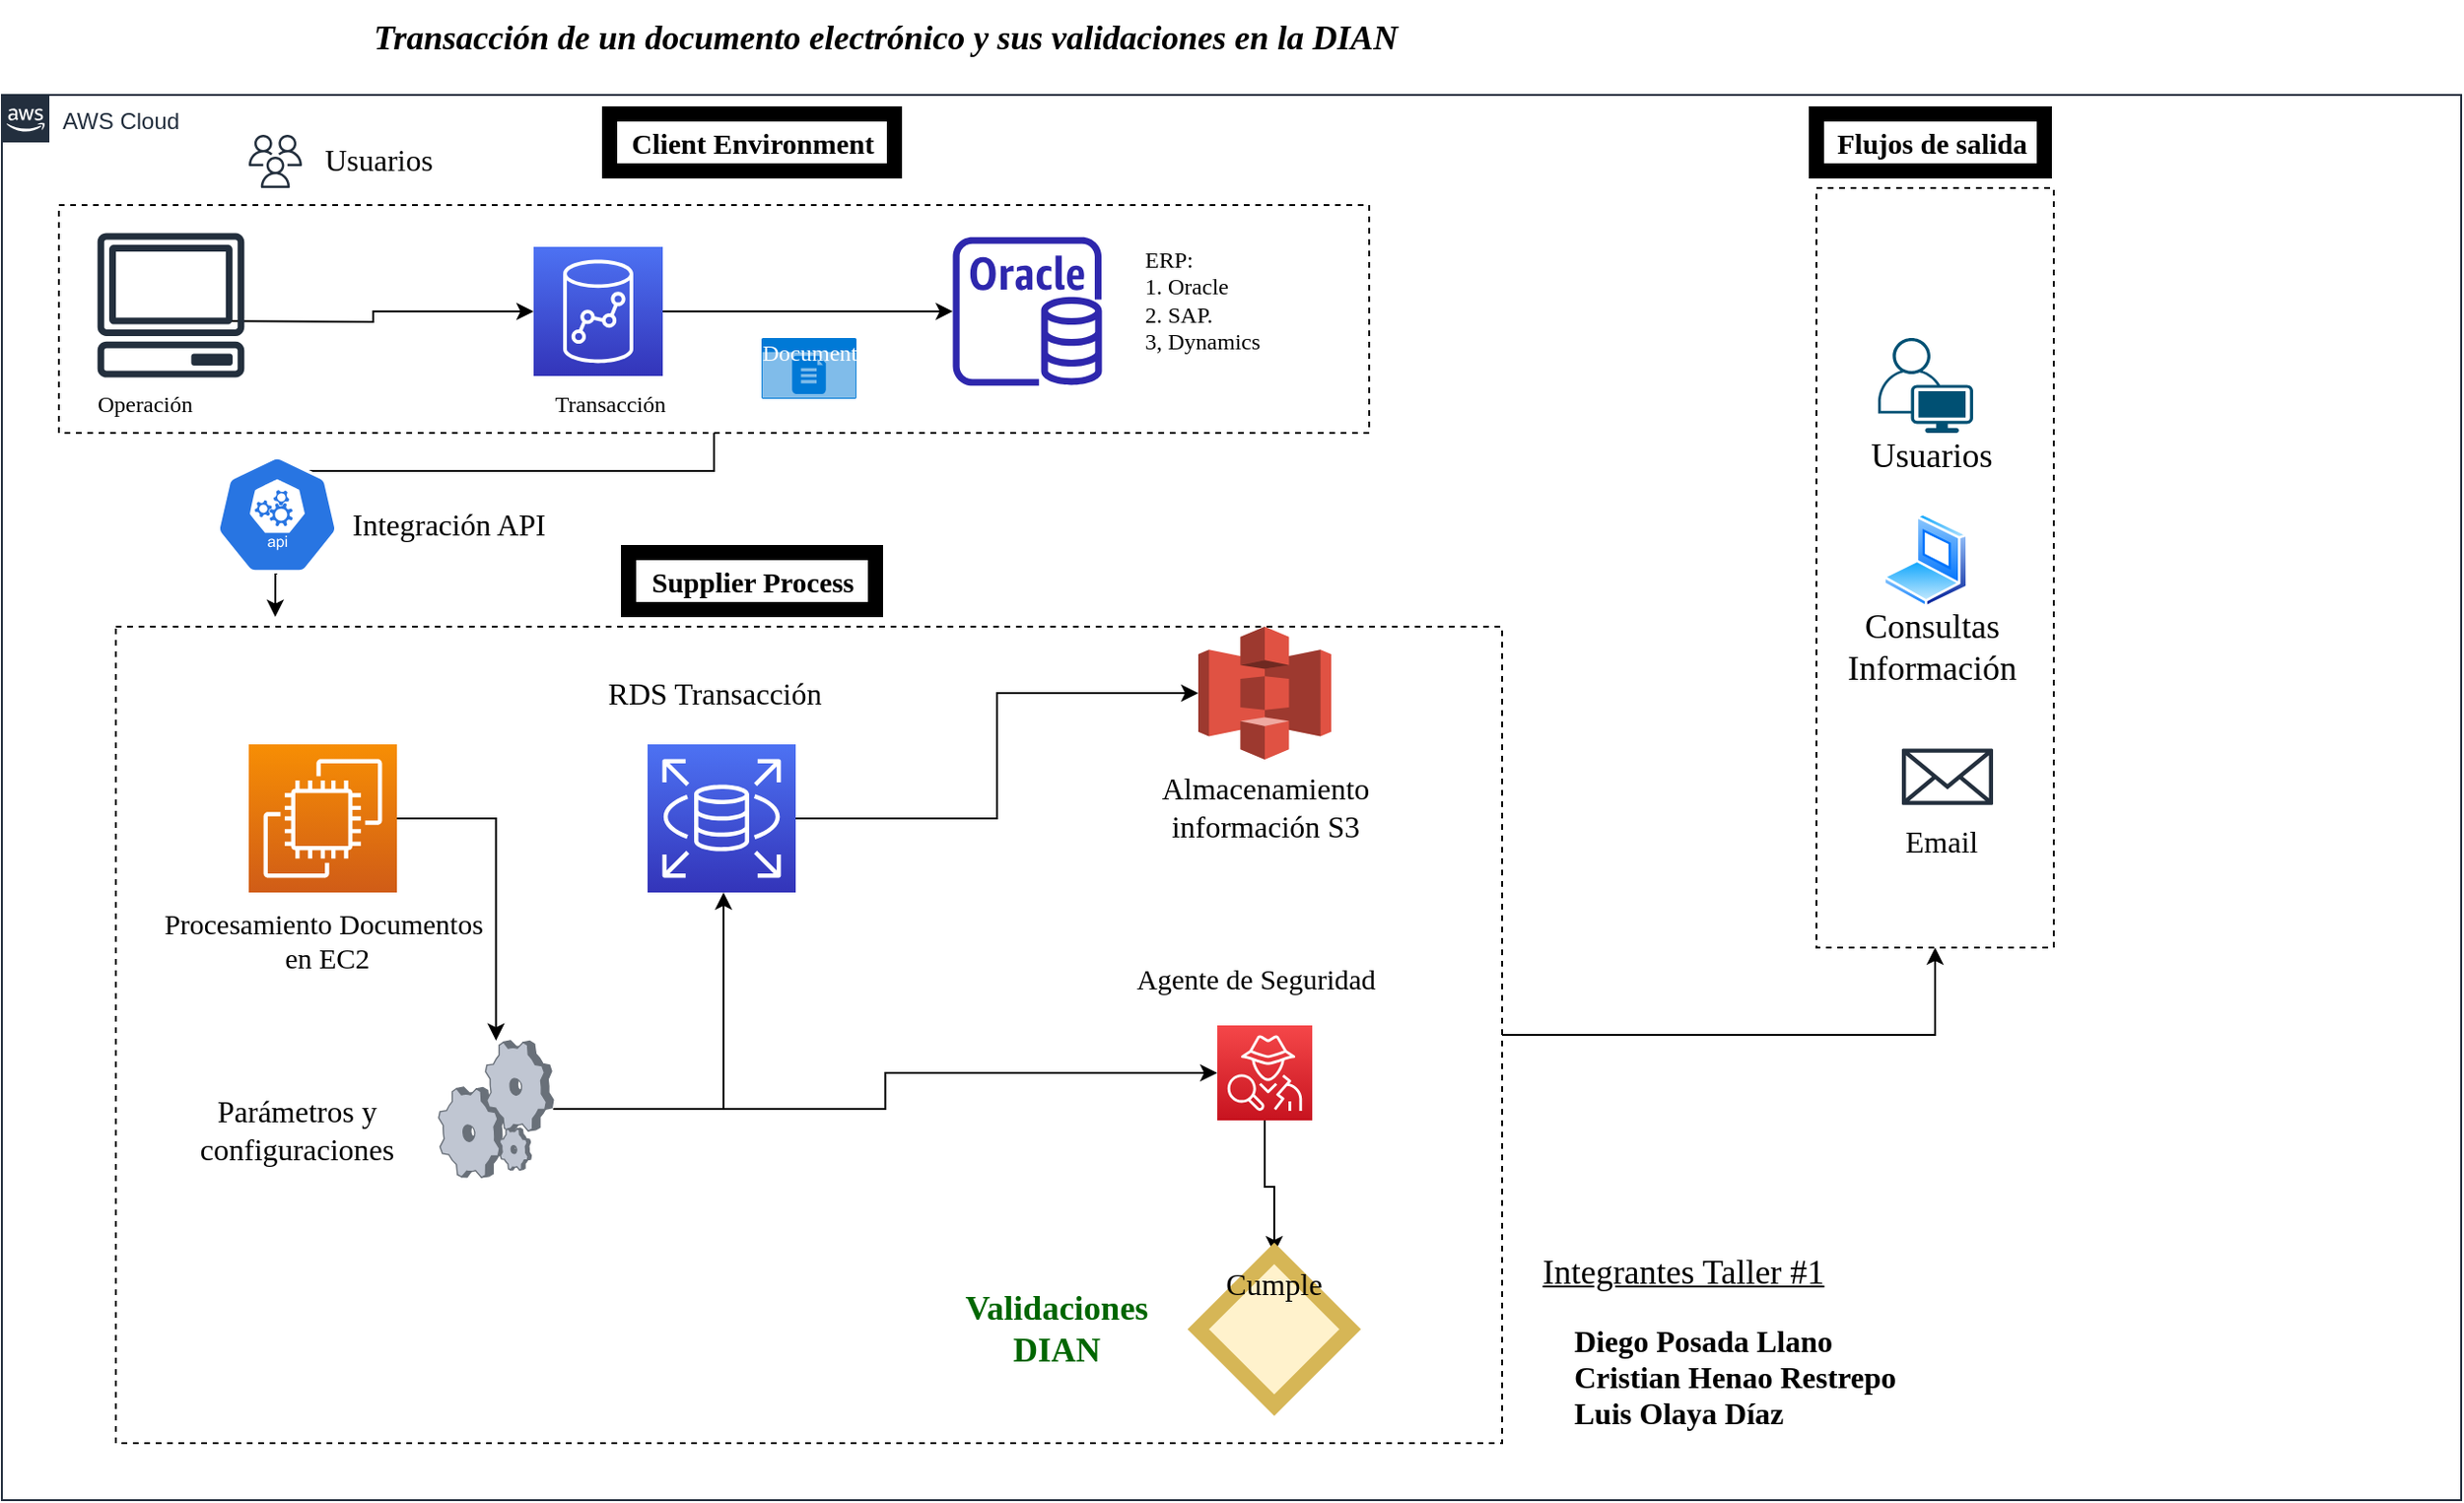 <mxfile version="20.8.16" type="github">
  <diagram id="Ht1M8jgEwFfnCIfOTk4-" name="Page-1">
    <mxGraphModel dx="1258" dy="679" grid="1" gridSize="10" guides="1" tooltips="1" connect="1" arrows="1" fold="1" page="1" pageScale="1" pageWidth="1169" pageHeight="827" math="0" shadow="0">
      <root>
        <mxCell id="0" />
        <mxCell id="1" parent="0" />
        <mxCell id="UEzPUAAOIrF-is8g5C7q-74" value="AWS Cloud" style="points=[[0,0],[0.25,0],[0.5,0],[0.75,0],[1,0],[1,0.25],[1,0.5],[1,0.75],[1,1],[0.75,1],[0.5,1],[0.25,1],[0,1],[0,0.75],[0,0.5],[0,0.25]];outlineConnect=0;gradientColor=none;html=1;whiteSpace=wrap;fontSize=12;fontStyle=0;shape=mxgraph.aws4.group;grIcon=mxgraph.aws4.group_aws_cloud_alt;strokeColor=#232F3E;fillColor=none;verticalAlign=top;align=left;spacingLeft=30;fontColor=#232F3E;dashed=0;labelBackgroundColor=#ffffff;container=1;pointerEvents=0;collapsible=0;recursiveResize=0;" parent="1" vertex="1">
          <mxGeometry x="30" y="70" width="1295" height="740" as="geometry" />
        </mxCell>
        <mxCell id="0n0h4sU87K0MHA_mlyvU-6" style="edgeStyle=orthogonalEdgeStyle;rounded=0;orthogonalLoop=1;jettySize=auto;html=1;exitX=1;exitY=0.5;exitDx=0;exitDy=0;exitPerimeter=0;" parent="UEzPUAAOIrF-is8g5C7q-74" source="0n0h4sU87K0MHA_mlyvU-4" target="0n0h4sU87K0MHA_mlyvU-5" edge="1">
          <mxGeometry relative="1" as="geometry" />
        </mxCell>
        <mxCell id="0n0h4sU87K0MHA_mlyvU-4" value="" style="sketch=0;points=[[0,0,0],[0.25,0,0],[0.5,0,0],[0.75,0,0],[1,0,0],[0,1,0],[0.25,1,0],[0.5,1,0],[0.75,1,0],[1,1,0],[0,0.25,0],[0,0.5,0],[0,0.75,0],[1,0.25,0],[1,0.5,0],[1,0.75,0]];outlineConnect=0;fontColor=#232F3E;gradientColor=#4D72F3;gradientDirection=north;fillColor=#3334B9;strokeColor=#ffffff;dashed=0;verticalLabelPosition=bottom;verticalAlign=top;align=center;html=1;fontSize=12;fontStyle=0;aspect=fixed;shape=mxgraph.aws4.resourceIcon;resIcon=mxgraph.aws4.redshift;" parent="UEzPUAAOIrF-is8g5C7q-74" vertex="1">
          <mxGeometry x="280" y="80" width="68" height="68" as="geometry" />
        </mxCell>
        <mxCell id="0n0h4sU87K0MHA_mlyvU-5" value="" style="sketch=0;outlineConnect=0;fontColor=#232F3E;gradientColor=none;fillColor=#2E27AD;strokeColor=none;dashed=0;verticalLabelPosition=bottom;verticalAlign=top;align=center;html=1;fontSize=12;fontStyle=0;aspect=fixed;pointerEvents=1;shape=mxgraph.aws4.rds_oracle_instance;" parent="UEzPUAAOIrF-is8g5C7q-74" vertex="1">
          <mxGeometry x="500.75" y="74.75" width="78.5" height="78.5" as="geometry" />
        </mxCell>
        <mxCell id="0n0h4sU87K0MHA_mlyvU-12" style="edgeStyle=orthogonalEdgeStyle;rounded=0;orthogonalLoop=1;jettySize=auto;html=1;entryX=0;entryY=0.5;entryDx=0;entryDy=0;entryPerimeter=0;fontFamily=Times New Roman;" parent="UEzPUAAOIrF-is8g5C7q-74" target="0n0h4sU87K0MHA_mlyvU-4" edge="1">
          <mxGeometry relative="1" as="geometry">
            <mxPoint x="110" y="119" as="sourcePoint" />
          </mxGeometry>
        </mxCell>
        <mxCell id="0n0h4sU87K0MHA_mlyvU-3" value="Operación" style="text;html=1;align=center;verticalAlign=middle;resizable=0;points=[];autosize=1;strokeColor=none;fillColor=none;fontFamily=Times New Roman;" parent="UEzPUAAOIrF-is8g5C7q-74" vertex="1">
          <mxGeometry x="40" y="148" width="70" height="30" as="geometry" />
        </mxCell>
        <mxCell id="0n0h4sU87K0MHA_mlyvU-58" style="edgeStyle=orthogonalEdgeStyle;rounded=0;orthogonalLoop=1;jettySize=auto;html=1;entryX=0.676;entryY=0.408;entryDx=0;entryDy=0;entryPerimeter=0;fontFamily=Times New Roman;fontSize=16;" parent="UEzPUAAOIrF-is8g5C7q-74" source="UEzPUAAOIrF-is8g5C7q-107" target="0n0h4sU87K0MHA_mlyvU-55" edge="1">
          <mxGeometry relative="1" as="geometry" />
        </mxCell>
        <mxCell id="UEzPUAAOIrF-is8g5C7q-107" value="" style="rounded=0;whiteSpace=wrap;html=1;labelBackgroundColor=none;fillColor=none;dashed=1;container=1;pointerEvents=0;collapsible=0;recursiveResize=0;" parent="UEzPUAAOIrF-is8g5C7q-74" vertex="1">
          <mxGeometry x="30" y="58" width="690" height="120" as="geometry" />
        </mxCell>
        <mxCell id="0n0h4sU87K0MHA_mlyvU-8" value="ERP:&lt;br&gt;1. Oracle&lt;br&gt;2. SAP.&lt;br&gt;&lt;div style=&quot;&quot;&gt;&lt;span style=&quot;background-color: initial;&quot;&gt;3, Dynamics&lt;/span&gt;&lt;/div&gt;" style="text;html=1;align=left;verticalAlign=middle;resizable=0;points=[];autosize=1;strokeColor=none;fillColor=none;fontFamily=Times New Roman;" parent="UEzPUAAOIrF-is8g5C7q-107" vertex="1">
          <mxGeometry x="570" y="14.75" width="80" height="70" as="geometry" />
        </mxCell>
        <mxCell id="0n0h4sU87K0MHA_mlyvU-7" value="Transacción" style="text;html=1;align=center;verticalAlign=middle;resizable=0;points=[];autosize=1;strokeColor=none;fillColor=none;fontFamily=Times New Roman;" parent="UEzPUAAOIrF-is8g5C7q-107" vertex="1">
          <mxGeometry x="250" y="90" width="80" height="30" as="geometry" />
        </mxCell>
        <mxCell id="0n0h4sU87K0MHA_mlyvU-14" value="" style="sketch=0;outlineConnect=0;fontColor=#232F3E;gradientColor=none;fillColor=#232F3D;strokeColor=none;dashed=0;verticalLabelPosition=bottom;verticalAlign=top;align=center;html=1;fontSize=12;fontStyle=0;aspect=fixed;pointerEvents=1;shape=mxgraph.aws4.client;strokeWidth=8;fontFamily=Times New Roman;" parent="UEzPUAAOIrF-is8g5C7q-107" vertex="1">
          <mxGeometry x="20" y="14.75" width="78" height="76" as="geometry" />
        </mxCell>
        <mxCell id="0n0h4sU87K0MHA_mlyvU-62" value="Document" style="html=1;strokeColor=none;fillColor=#0079D6;labelPosition=center;verticalLabelPosition=middle;verticalAlign=top;align=center;fontSize=12;outlineConnect=0;spacingTop=-6;fontColor=#FFFFFF;sketch=0;shape=mxgraph.sitemap.document;strokeWidth=8;fontFamily=Times New Roman;" parent="UEzPUAAOIrF-is8g5C7q-107" vertex="1">
          <mxGeometry x="370" y="70" width="50" height="32" as="geometry" />
        </mxCell>
        <mxCell id="0n0h4sU87K0MHA_mlyvU-13" value="&lt;b&gt;&lt;font style=&quot;font-size: 15px;&quot;&gt;Client Environment&lt;/font&gt;&lt;/b&gt;" style="text;html=1;align=center;verticalAlign=middle;resizable=0;points=[];autosize=1;strokeColor=default;fillColor=none;fontFamily=Times New Roman;strokeWidth=8;" parent="UEzPUAAOIrF-is8g5C7q-74" vertex="1">
          <mxGeometry x="320" y="10" width="150" height="30" as="geometry" />
        </mxCell>
        <mxCell id="0n0h4sU87K0MHA_mlyvU-158" style="edgeStyle=orthogonalEdgeStyle;rounded=0;orthogonalLoop=1;jettySize=auto;html=1;entryX=0.5;entryY=1;entryDx=0;entryDy=0;fontFamily=Times New Roman;fontSize=18;" parent="UEzPUAAOIrF-is8g5C7q-74" source="0n0h4sU87K0MHA_mlyvU-9" target="0n0h4sU87K0MHA_mlyvU-133" edge="1">
          <mxGeometry relative="1" as="geometry" />
        </mxCell>
        <mxCell id="0n0h4sU87K0MHA_mlyvU-9" value="" style="rounded=0;whiteSpace=wrap;html=1;labelBackgroundColor=none;fillColor=none;dashed=1;container=1;pointerEvents=0;collapsible=0;recursiveResize=0;" parent="UEzPUAAOIrF-is8g5C7q-74" vertex="1">
          <mxGeometry x="60" y="280" width="730" height="430" as="geometry" />
        </mxCell>
        <mxCell id="0n0h4sU87K0MHA_mlyvU-54" style="edgeStyle=orthogonalEdgeStyle;rounded=0;orthogonalLoop=1;jettySize=auto;html=1;entryX=0.5;entryY=0;entryDx=0;entryDy=0;fontFamily=Times New Roman;fontSize=16;" parent="0n0h4sU87K0MHA_mlyvU-9" source="0n0h4sU87K0MHA_mlyvU-19" target="0n0h4sU87K0MHA_mlyvU-53" edge="1">
          <mxGeometry relative="1" as="geometry" />
        </mxCell>
        <mxCell id="0n0h4sU87K0MHA_mlyvU-19" value="" style="sketch=0;points=[[0,0,0],[0.25,0,0],[0.5,0,0],[0.75,0,0],[1,0,0],[0,1,0],[0.25,1,0],[0.5,1,0],[0.75,1,0],[1,1,0],[0,0.25,0],[0,0.5,0],[0,0.75,0],[1,0.25,0],[1,0.5,0],[1,0.75,0]];outlineConnect=0;fontColor=#232F3E;gradientColor=#F54749;gradientDirection=north;fillColor=#C7131F;strokeColor=#ffffff;dashed=0;verticalLabelPosition=bottom;verticalAlign=top;align=center;html=1;fontSize=12;fontStyle=0;aspect=fixed;shape=mxgraph.aws4.resourceIcon;resIcon=mxgraph.aws4.detective;strokeWidth=8;fontFamily=Times New Roman;" parent="0n0h4sU87K0MHA_mlyvU-9" vertex="1">
          <mxGeometry x="580" y="210" width="50" height="50" as="geometry" />
        </mxCell>
        <mxCell id="0n0h4sU87K0MHA_mlyvU-20" value="Agente de Seguridad" style="text;html=1;align=center;verticalAlign=middle;resizable=0;points=[];autosize=1;strokeColor=none;fillColor=none;fontSize=15;fontFamily=Times New Roman;" parent="0n0h4sU87K0MHA_mlyvU-9" vertex="1">
          <mxGeometry x="525" y="170" width="150" height="30" as="geometry" />
        </mxCell>
        <mxCell id="0n0h4sU87K0MHA_mlyvU-43" style="edgeStyle=orthogonalEdgeStyle;rounded=0;orthogonalLoop=1;jettySize=auto;html=1;fontFamily=Times New Roman;fontSize=16;" parent="0n0h4sU87K0MHA_mlyvU-9" source="0n0h4sU87K0MHA_mlyvU-23" target="0n0h4sU87K0MHA_mlyvU-36" edge="1">
          <mxGeometry relative="1" as="geometry" />
        </mxCell>
        <mxCell id="0n0h4sU87K0MHA_mlyvU-23" value="" style="sketch=0;points=[[0,0,0],[0.25,0,0],[0.5,0,0],[0.75,0,0],[1,0,0],[0,1,0],[0.25,1,0],[0.5,1,0],[0.75,1,0],[1,1,0],[0,0.25,0],[0,0.5,0],[0,0.75,0],[1,0.25,0],[1,0.5,0],[1,0.75,0]];outlineConnect=0;fontColor=#232F3E;gradientColor=#F78E04;gradientDirection=north;fillColor=#D05C17;strokeColor=#ffffff;dashed=0;verticalLabelPosition=bottom;verticalAlign=top;align=center;html=1;fontSize=12;fontStyle=0;aspect=fixed;shape=mxgraph.aws4.resourceIcon;resIcon=mxgraph.aws4.ec2;strokeWidth=8;fontFamily=Times New Roman;" parent="0n0h4sU87K0MHA_mlyvU-9" vertex="1">
          <mxGeometry x="70" y="62" width="78" height="78" as="geometry" />
        </mxCell>
        <mxCell id="0n0h4sU87K0MHA_mlyvU-24" value="Procesamiento Documentos&lt;br&gt;&amp;nbsp;en EC2" style="text;html=1;align=center;verticalAlign=middle;resizable=0;points=[];autosize=1;strokeColor=none;fillColor=none;fontSize=15;fontFamily=Times New Roman;" parent="0n0h4sU87K0MHA_mlyvU-9" vertex="1">
          <mxGeometry x="14" y="140" width="190" height="50" as="geometry" />
        </mxCell>
        <mxCell id="0n0h4sU87K0MHA_mlyvU-32" value="" style="edgeStyle=orthogonalEdgeStyle;rounded=0;orthogonalLoop=1;jettySize=auto;html=1;fontFamily=Times New Roman;fontSize=16;" parent="0n0h4sU87K0MHA_mlyvU-9" source="0n0h4sU87K0MHA_mlyvU-26" target="0n0h4sU87K0MHA_mlyvU-30" edge="1">
          <mxGeometry relative="1" as="geometry" />
        </mxCell>
        <mxCell id="0n0h4sU87K0MHA_mlyvU-26" value="" style="sketch=0;points=[[0,0,0],[0.25,0,0],[0.5,0,0],[0.75,0,0],[1,0,0],[0,1,0],[0.25,1,0],[0.5,1,0],[0.75,1,0],[1,1,0],[0,0.25,0],[0,0.5,0],[0,0.75,0],[1,0.25,0],[1,0.5,0],[1,0.75,0]];outlineConnect=0;fontColor=#232F3E;gradientColor=#4D72F3;gradientDirection=north;fillColor=#3334B9;strokeColor=#ffffff;dashed=0;verticalLabelPosition=bottom;verticalAlign=top;align=center;html=1;fontSize=12;fontStyle=0;aspect=fixed;shape=mxgraph.aws4.resourceIcon;resIcon=mxgraph.aws4.rds;strokeWidth=8;fontFamily=Times New Roman;" parent="0n0h4sU87K0MHA_mlyvU-9" vertex="1">
          <mxGeometry x="280" y="62" width="78" height="78" as="geometry" />
        </mxCell>
        <mxCell id="0n0h4sU87K0MHA_mlyvU-29" value="RDS Transacción" style="text;html=1;align=center;verticalAlign=middle;resizable=0;points=[];autosize=1;strokeColor=none;fillColor=none;fontSize=16;fontFamily=Times New Roman;" parent="0n0h4sU87K0MHA_mlyvU-9" vertex="1">
          <mxGeometry x="245" y="20" width="140" height="30" as="geometry" />
        </mxCell>
        <mxCell id="0n0h4sU87K0MHA_mlyvU-30" value="" style="outlineConnect=0;dashed=0;verticalLabelPosition=bottom;verticalAlign=top;align=center;html=1;shape=mxgraph.aws3.s3;fillColor=#E05243;gradientColor=none;strokeColor=default;strokeWidth=8;fontFamily=Times New Roman;fontSize=16;" parent="0n0h4sU87K0MHA_mlyvU-9" vertex="1">
          <mxGeometry x="570" width="70" height="70" as="geometry" />
        </mxCell>
        <mxCell id="0n0h4sU87K0MHA_mlyvU-35" value="Almacenamiento &lt;br&gt;información S3" style="text;html=1;align=center;verticalAlign=middle;resizable=0;points=[];autosize=1;strokeColor=none;fillColor=none;fontSize=16;fontFamily=Times New Roman;" parent="0n0h4sU87K0MHA_mlyvU-9" vertex="1">
          <mxGeometry x="540" y="70" width="130" height="50" as="geometry" />
        </mxCell>
        <mxCell id="0n0h4sU87K0MHA_mlyvU-45" style="edgeStyle=orthogonalEdgeStyle;rounded=0;orthogonalLoop=1;jettySize=auto;html=1;fontFamily=Times New Roman;fontSize=16;" parent="0n0h4sU87K0MHA_mlyvU-9" source="0n0h4sU87K0MHA_mlyvU-36" target="0n0h4sU87K0MHA_mlyvU-26" edge="1">
          <mxGeometry relative="1" as="geometry">
            <Array as="points">
              <mxPoint x="320" y="254" />
            </Array>
          </mxGeometry>
        </mxCell>
        <mxCell id="0n0h4sU87K0MHA_mlyvU-48" style="edgeStyle=orthogonalEdgeStyle;rounded=0;orthogonalLoop=1;jettySize=auto;html=1;fontFamily=Times New Roman;fontSize=16;" parent="0n0h4sU87K0MHA_mlyvU-9" source="0n0h4sU87K0MHA_mlyvU-36" target="0n0h4sU87K0MHA_mlyvU-19" edge="1">
          <mxGeometry relative="1" as="geometry" />
        </mxCell>
        <mxCell id="0n0h4sU87K0MHA_mlyvU-36" value="" style="verticalLabelPosition=bottom;sketch=0;aspect=fixed;html=1;verticalAlign=top;strokeColor=none;align=center;outlineConnect=0;shape=mxgraph.citrix.process;strokeWidth=8;fontFamily=Times New Roman;fontSize=16;" parent="0n0h4sU87K0MHA_mlyvU-9" vertex="1">
          <mxGeometry x="170" y="218" width="60.39" height="72" as="geometry" />
        </mxCell>
        <mxCell id="0n0h4sU87K0MHA_mlyvU-46" value="Parámetros y &lt;br&gt;configuraciones" style="text;html=1;align=center;verticalAlign=middle;resizable=0;points=[];autosize=1;strokeColor=none;fillColor=none;fontSize=16;fontFamily=Times New Roman;" parent="0n0h4sU87K0MHA_mlyvU-9" vertex="1">
          <mxGeometry x="30" y="240" width="130" height="50" as="geometry" />
        </mxCell>
        <mxCell id="0n0h4sU87K0MHA_mlyvU-53" value="Cumple&lt;br&gt;" style="rhombus;whiteSpace=wrap;html=1;fontFamily=Times New Roman;verticalAlign=top;sketch=0;gradientDirection=north;dashed=0;fontStyle=0;strokeWidth=8;fontSize=16;strokeColor=#d6b656;fillColor=#fff2cc;" parent="0n0h4sU87K0MHA_mlyvU-9" vertex="1">
          <mxGeometry x="570" y="330" width="80" height="80" as="geometry" />
        </mxCell>
        <mxCell id="0n0h4sU87K0MHA_mlyvU-159" value="&lt;b style=&quot;&quot;&gt;&lt;font color=&quot;#006600&quot;&gt;Validaciones&lt;br&gt;DIAN&lt;/font&gt;&lt;/b&gt;" style="text;html=1;align=center;verticalAlign=middle;resizable=0;points=[];autosize=1;strokeColor=none;fillColor=none;fontSize=18;fontFamily=Times New Roman;" parent="0n0h4sU87K0MHA_mlyvU-9" vertex="1">
          <mxGeometry x="435" y="340" width="120" height="60" as="geometry" />
        </mxCell>
        <mxCell id="0n0h4sU87K0MHA_mlyvU-21" value="" style="sketch=0;outlineConnect=0;fontColor=#232F3E;gradientColor=none;fillColor=#232F3D;strokeColor=none;dashed=0;verticalLabelPosition=bottom;verticalAlign=top;align=center;html=1;fontSize=12;fontStyle=0;aspect=fixed;pointerEvents=1;shape=mxgraph.aws4.users;strokeWidth=8;fontFamily=Times New Roman;" parent="UEzPUAAOIrF-is8g5C7q-74" vertex="1">
          <mxGeometry x="130" y="21" width="28" height="28" as="geometry" />
        </mxCell>
        <mxCell id="0n0h4sU87K0MHA_mlyvU-22" value="&lt;b&gt;&lt;font style=&quot;font-size: 15px;&quot;&gt;Supplier Process&lt;/font&gt;&lt;/b&gt;" style="text;html=1;align=center;verticalAlign=middle;resizable=0;points=[];autosize=1;strokeColor=default;fillColor=none;fontFamily=Times New Roman;strokeWidth=8;" parent="UEzPUAAOIrF-is8g5C7q-74" vertex="1">
          <mxGeometry x="330" y="241" width="130" height="30" as="geometry" />
        </mxCell>
        <mxCell id="0n0h4sU87K0MHA_mlyvU-50" value="" style="sketch=0;outlineConnect=0;fontColor=#232F3E;gradientColor=none;fillColor=#232F3D;strokeColor=none;dashed=0;verticalLabelPosition=bottom;verticalAlign=top;align=center;html=1;fontSize=12;fontStyle=0;aspect=fixed;pointerEvents=1;shape=mxgraph.aws4.email_2;strokeWidth=8;fontFamily=Times New Roman;" parent="UEzPUAAOIrF-is8g5C7q-74" vertex="1">
          <mxGeometry x="1000.5" y="344" width="48" height="30.15" as="geometry" />
        </mxCell>
        <mxCell id="0n0h4sU87K0MHA_mlyvU-59" style="edgeStyle=orthogonalEdgeStyle;rounded=0;orthogonalLoop=1;jettySize=auto;html=1;exitX=0.5;exitY=1;exitDx=0;exitDy=0;exitPerimeter=0;entryX=0.115;entryY=-0.012;entryDx=0;entryDy=0;entryPerimeter=0;fontFamily=Times New Roman;fontSize=16;" parent="UEzPUAAOIrF-is8g5C7q-74" source="0n0h4sU87K0MHA_mlyvU-55" target="0n0h4sU87K0MHA_mlyvU-9" edge="1">
          <mxGeometry relative="1" as="geometry" />
        </mxCell>
        <mxCell id="0n0h4sU87K0MHA_mlyvU-55" value="" style="sketch=0;html=1;dashed=0;whitespace=wrap;fillColor=#2875E2;strokeColor=#ffffff;points=[[0.005,0.63,0],[0.1,0.2,0],[0.9,0.2,0],[0.5,0,0],[0.995,0.63,0],[0.72,0.99,0],[0.5,1,0],[0.28,0.99,0]];verticalLabelPosition=bottom;align=center;verticalAlign=top;shape=mxgraph.kubernetes.icon;prIcon=api;strokeWidth=8;fontFamily=Times New Roman;fontSize=16;" parent="UEzPUAAOIrF-is8g5C7q-74" vertex="1">
          <mxGeometry x="110" y="190" width="70" height="62" as="geometry" />
        </mxCell>
        <mxCell id="0n0h4sU87K0MHA_mlyvU-60" value="Integración API" style="text;html=1;align=center;verticalAlign=middle;resizable=0;points=[];autosize=1;strokeColor=none;fillColor=none;fontSize=16;fontFamily=Times New Roman;" parent="UEzPUAAOIrF-is8g5C7q-74" vertex="1">
          <mxGeometry x="170" y="211" width="130" height="30" as="geometry" />
        </mxCell>
        <mxCell id="0n0h4sU87K0MHA_mlyvU-61" value="Usuarios" style="text;html=1;align=center;verticalAlign=middle;resizable=0;points=[];autosize=1;strokeColor=none;fillColor=none;fontSize=16;fontFamily=Times New Roman;" parent="UEzPUAAOIrF-is8g5C7q-74" vertex="1">
          <mxGeometry x="158" y="19" width="80" height="30" as="geometry" />
        </mxCell>
        <mxCell id="0n0h4sU87K0MHA_mlyvU-87" value="Email" style="text;html=1;align=center;verticalAlign=middle;resizable=0;points=[];autosize=1;strokeColor=none;fillColor=none;fontSize=16;fontFamily=Times New Roman;" parent="UEzPUAAOIrF-is8g5C7q-74" vertex="1">
          <mxGeometry x="990.5" y="377.69" width="60" height="30" as="geometry" />
        </mxCell>
        <mxCell id="0n0h4sU87K0MHA_mlyvU-90" value="&lt;u&gt;&lt;font style=&quot;font-size: 18px;&quot;&gt;Integrantes Taller #1&lt;/font&gt;&lt;/u&gt;" style="text;html=1;align=center;verticalAlign=middle;resizable=0;points=[];autosize=1;strokeColor=none;fillColor=none;fontSize=16;fontFamily=Times New Roman;" parent="UEzPUAAOIrF-is8g5C7q-74" vertex="1">
          <mxGeometry x="800" y="600" width="170" height="40" as="geometry" />
        </mxCell>
        <mxCell id="0n0h4sU87K0MHA_mlyvU-89" value="&lt;b&gt;Diego Posada Llano&lt;br&gt;Cristian Henao Restrepo&lt;br&gt;Luis Olaya Díaz&lt;/b&gt;" style="text;html=1;align=left;verticalAlign=middle;resizable=0;points=[];autosize=1;strokeColor=none;fillColor=none;fontSize=16;fontFamily=Times New Roman;" parent="UEzPUAAOIrF-is8g5C7q-74" vertex="1">
          <mxGeometry x="825.5" y="640" width="190" height="70" as="geometry" />
        </mxCell>
        <mxCell id="0n0h4sU87K0MHA_mlyvU-91" value="Consultas &lt;br&gt;Información" style="text;html=1;align=center;verticalAlign=middle;resizable=0;points=[];autosize=1;strokeColor=none;fillColor=none;fontSize=18;fontFamily=Times New Roman;" parent="UEzPUAAOIrF-is8g5C7q-74" vertex="1">
          <mxGeometry x="960.5" y="261" width="110" height="60" as="geometry" />
        </mxCell>
        <mxCell id="0n0h4sU87K0MHA_mlyvU-133" value="" style="rounded=0;whiteSpace=wrap;html=1;labelBackgroundColor=none;fillColor=none;dashed=1;container=1;pointerEvents=0;collapsible=0;recursiveResize=0;" parent="UEzPUAAOIrF-is8g5C7q-74" vertex="1">
          <mxGeometry x="955.5" y="49" width="125" height="400" as="geometry" />
        </mxCell>
        <mxCell id="0n0h4sU87K0MHA_mlyvU-63" value="" style="aspect=fixed;perimeter=ellipsePerimeter;html=1;align=center;shadow=0;dashed=0;spacingTop=3;image;image=img/lib/active_directory/laptop_client.svg;strokeColor=#FFFFFF;strokeWidth=8;fontFamily=Times New Roman;fontSize=16;" parent="0n0h4sU87K0MHA_mlyvU-133" vertex="1">
          <mxGeometry x="35" y="171" width="45" height="50" as="geometry" />
        </mxCell>
        <mxCell id="0n0h4sU87K0MHA_mlyvU-69" value="" style="points=[[0.35,0,0],[0.98,0.51,0],[1,0.71,0],[0.67,1,0],[0,0.795,0],[0,0.65,0]];verticalLabelPosition=bottom;sketch=0;html=1;verticalAlign=top;aspect=fixed;align=center;pointerEvents=1;shape=mxgraph.cisco19.user;fillColor=#005073;strokeColor=none;strokeWidth=8;fontFamily=Times New Roman;fontSize=16;" parent="0n0h4sU87K0MHA_mlyvU-133" vertex="1">
          <mxGeometry x="32.5" y="79" width="50" height="50" as="geometry" />
        </mxCell>
        <mxCell id="0n0h4sU87K0MHA_mlyvU-92" value="Usuarios&amp;nbsp;" style="text;html=1;align=center;verticalAlign=middle;resizable=0;points=[];autosize=1;strokeColor=none;fillColor=none;fontSize=18;fontFamily=Times New Roman;" parent="0n0h4sU87K0MHA_mlyvU-133" vertex="1">
          <mxGeometry x="17.5" y="121" width="90" height="40" as="geometry" />
        </mxCell>
        <mxCell id="0n0h4sU87K0MHA_mlyvU-151" value="&lt;b&gt;&lt;font style=&quot;font-size: 15px;&quot;&gt;Flujos de salida&lt;/font&gt;&lt;/b&gt;" style="text;html=1;align=center;verticalAlign=middle;resizable=0;points=[];autosize=1;strokeColor=default;fillColor=none;fontFamily=Times New Roman;strokeWidth=8;" parent="UEzPUAAOIrF-is8g5C7q-74" vertex="1">
          <mxGeometry x="955.5" y="10" width="120" height="30" as="geometry" />
        </mxCell>
        <mxCell id="0n0h4sU87K0MHA_mlyvU-160" value="&lt;font color=&quot;#000000&quot;&gt;&lt;b&gt;&lt;i&gt;Transacción de un documento electrónico y sus validaciones en la DIAN&lt;/i&gt;&lt;/b&gt;&lt;/font&gt;" style="text;html=1;align=center;verticalAlign=middle;resizable=0;points=[];autosize=1;strokeColor=none;fillColor=none;fontSize=18;fontFamily=Times New Roman;fontColor=#00FF00;" parent="1" vertex="1">
          <mxGeometry x="215" y="20" width="560" height="40" as="geometry" />
        </mxCell>
      </root>
    </mxGraphModel>
  </diagram>
</mxfile>
